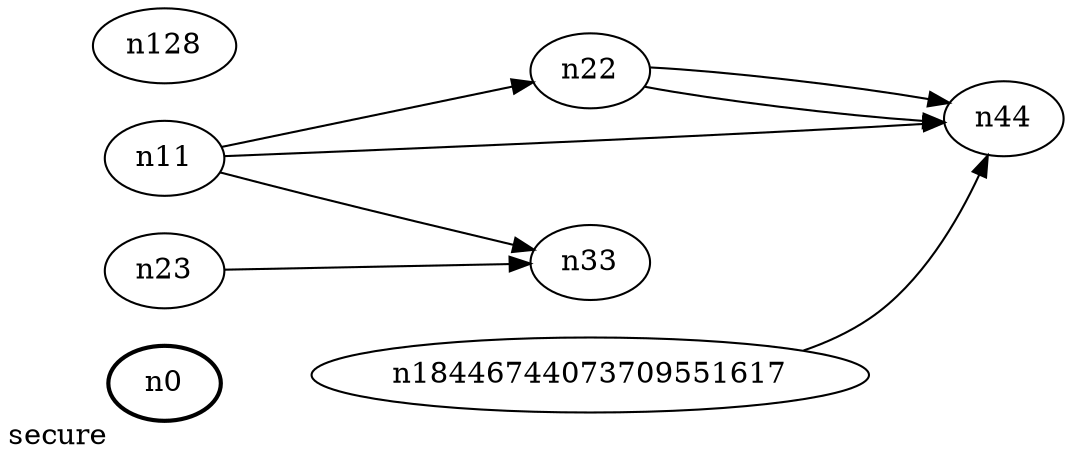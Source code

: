 digraph test5 {
	rankdir=LR;
	fontcolor=blue; /* c0; c1; c0 -- c256 */
	n0 [style=bold, xlabel="secure"];
	n11 -> n22;
	n11 -> n33;
	n11 -> n44;
	n23 -> n33;
	n22 -> n44;
	n128;
	n22 -> n44;
	n18446744073709551617 -> n44;
}
